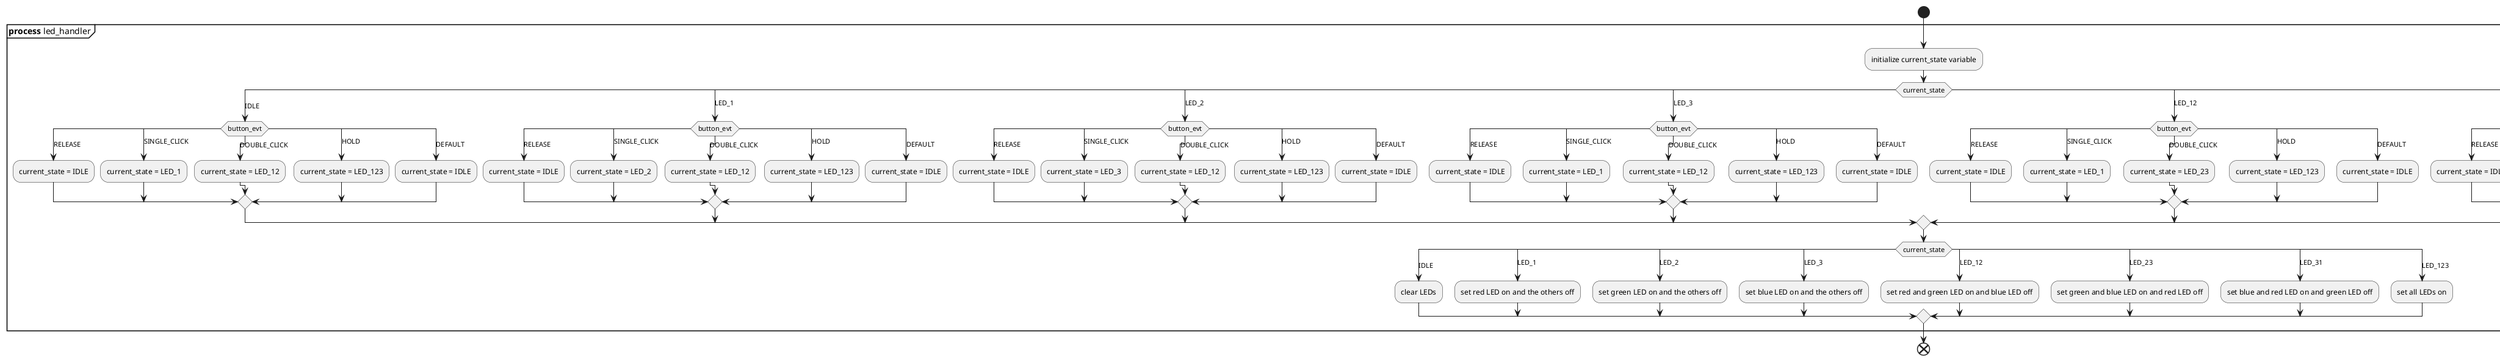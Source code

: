 @startuml

start
partition "**process** led_handler" {
  :initialize current_state variable;
  switch (current_state) 
  case (IDLE)
    switch (button_evt)
    case (RELEASE)
      :current_state = IDLE;
    
    case (SINGLE_CLICK)
      :current_state = LED_1;

    case (DOUBLE_CLICK)
      :current_state = LED_12;

    case (HOLD)
      :current_state = LED_123;

    case (DEFAULT)
      :current_state = IDLE;
    endswitch

  case (LED_1)
    switch (button_evt)
    case (RELEASE)
      :current_state = IDLE;
    
    case (SINGLE_CLICK)
      :current_state = LED_2;

    case (DOUBLE_CLICK)
      :current_state = LED_12;

    case (HOLD)
      :current_state = LED_123;

    case (DEFAULT)
      :current_state = IDLE;
    endswitch

  case (LED_2)
    switch (button_evt)
    case (RELEASE)
      :current_state = IDLE;
    
    case (SINGLE_CLICK)
      :current_state = LED_3;

    case (DOUBLE_CLICK)
      :current_state = LED_12;

    case (HOLD)
      :current_state = LED_123;

    case (DEFAULT)
      :current_state = IDLE;
    endswitch

  case (LED_3)
    switch (button_evt)
    case (RELEASE)
      :current_state = IDLE;
    
    case (SINGLE_CLICK)
      :current_state = LED_1;

    case (DOUBLE_CLICK)
      :current_state = LED_12;

    case (HOLD)
      :current_state = LED_123;

    case (DEFAULT)
      :current_state = IDLE;
    endswitch

  case (LED_12)
    switch (button_evt)
    case (RELEASE)
      :current_state = IDLE;
    
    case (SINGLE_CLICK)
      :current_state = LED_1;

    case (DOUBLE_CLICK)
      :current_state = LED_23;

    case (HOLD)
      :current_state = LED_123;

    case (DEFAULT)
      :current_state = IDLE;
    endswitch

  case (LED_23)
    switch (button_evt)
    case (RELEASE)
      :current_state = IDLE;
    
    case (SINGLE_CLICK)
      :current_state = LED_1;

    case (DOUBLE_CLICK)
      :current_state = LED_31;

    case (HOLD)
      :current_state = LED_123;

    case (DEFAULT)
      :current_state = IDLE;
    endswitch

  case (LED_31)
    switch (button_evt)
    case (RELEASE)
      :current_state = IDLE;
    
    case (SINGLE_CLICK)
      :current_state = LED_1;

    case (DOUBLE_CLICK)
      :current_state = LED_12;

    case (HOLD)
      :current_state = LED_123;

    case (DEFAULT)
      :current_state = IDLE;
    endswitch

  case (LED_123)
    switch (button_evt)
    case (RELEASE)
      :current_state = IDLE;
    
    case (SINGLE_CLICK)
      :current_state = LED_1;

    case (DOUBLE_CLICK)
      :current_state = LED_12;

    case (HOLD)
      :current_state = LED_123;

    case (DEFAULT)
      :current_state = IDLE;
    endswitch
  endswitch

  switch (current_state)
  case (IDLE)
    :clear LEDs;

  case (LED_1)
    :set red LED on and the others off;

  case (LED_2)
    :set green LED on and the others off;
  
  case (LED_3)
    :set blue LED on and the others off;

  case (LED_12)
    :set red and green LED on and blue LED off;

  case (LED_23)
    :set green and blue LED on and red LED off;

  case (LED_31)
    :set blue and red LED on and green LED off;

  case (LED_123)
    :set all LEDs on;
  endswitch
}
end

@enduml